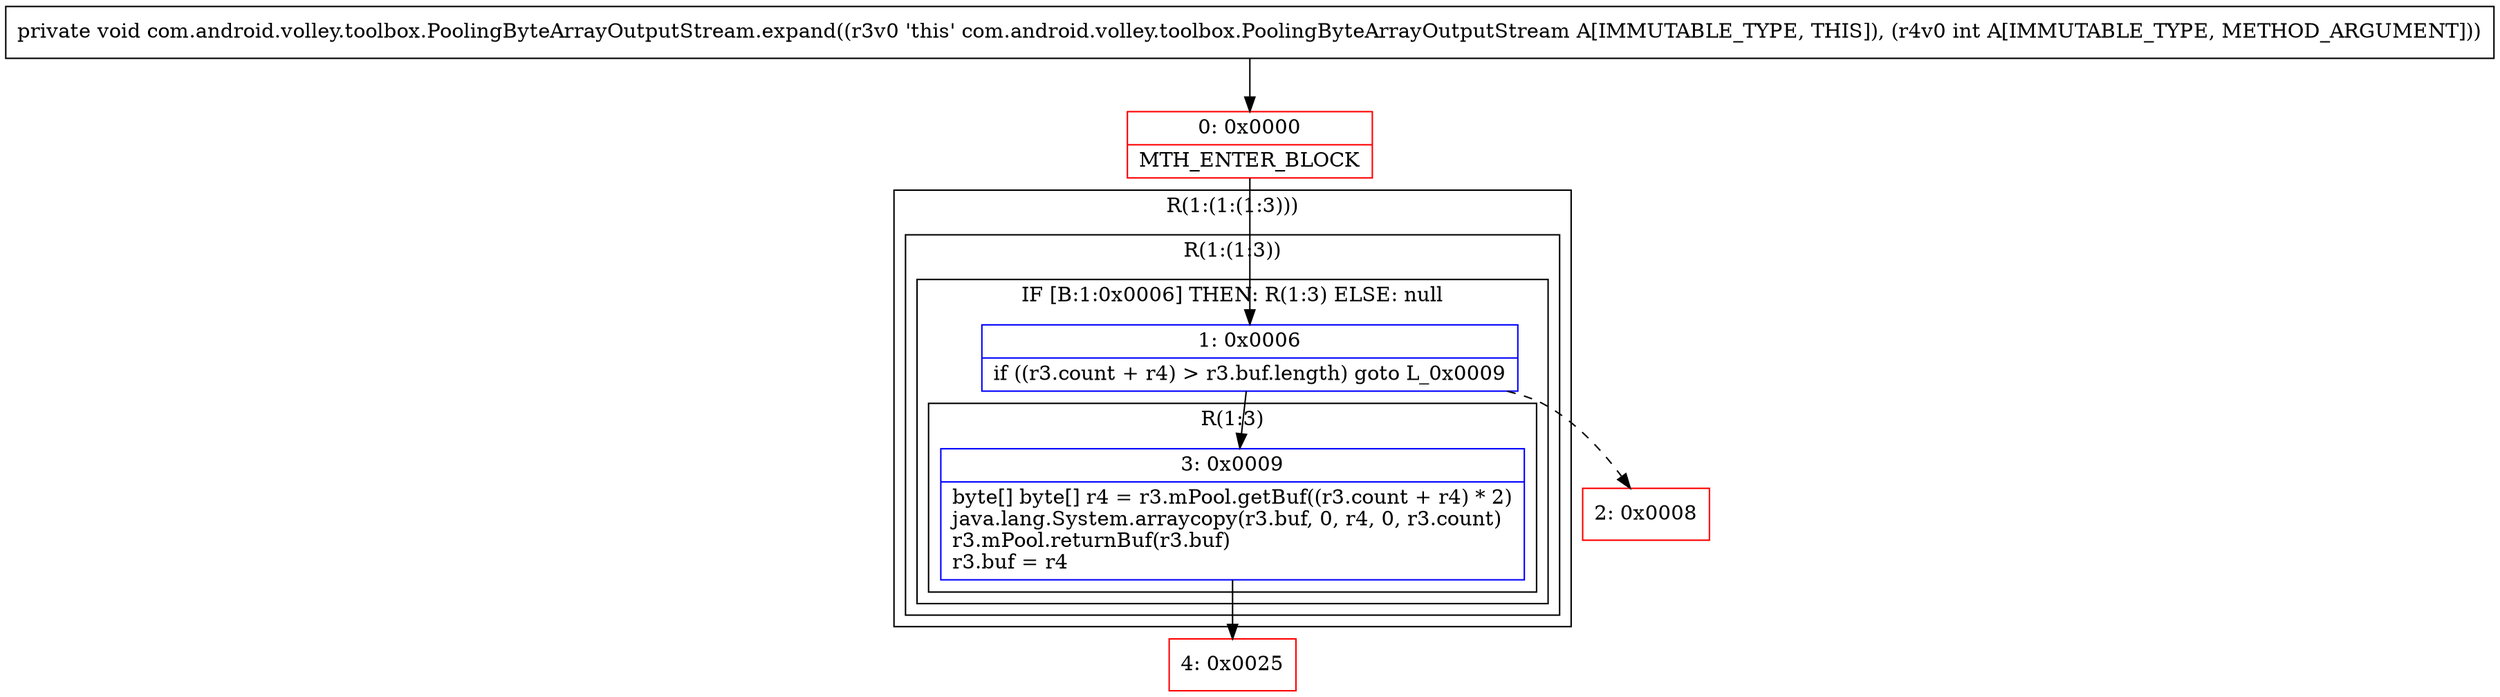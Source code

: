 digraph "CFG forcom.android.volley.toolbox.PoolingByteArrayOutputStream.expand(I)V" {
subgraph cluster_Region_507084265 {
label = "R(1:(1:(1:3)))";
node [shape=record,color=blue];
subgraph cluster_Region_1658929610 {
label = "R(1:(1:3))";
node [shape=record,color=blue];
subgraph cluster_IfRegion_369718420 {
label = "IF [B:1:0x0006] THEN: R(1:3) ELSE: null";
node [shape=record,color=blue];
Node_1 [shape=record,label="{1\:\ 0x0006|if ((r3.count + r4) \> r3.buf.length) goto L_0x0009\l}"];
subgraph cluster_Region_1252357729 {
label = "R(1:3)";
node [shape=record,color=blue];
Node_3 [shape=record,label="{3\:\ 0x0009|byte[] byte[] r4 = r3.mPool.getBuf((r3.count + r4) * 2)\ljava.lang.System.arraycopy(r3.buf, 0, r4, 0, r3.count)\lr3.mPool.returnBuf(r3.buf)\lr3.buf = r4\l}"];
}
}
}
}
Node_0 [shape=record,color=red,label="{0\:\ 0x0000|MTH_ENTER_BLOCK\l}"];
Node_2 [shape=record,color=red,label="{2\:\ 0x0008}"];
Node_4 [shape=record,color=red,label="{4\:\ 0x0025}"];
MethodNode[shape=record,label="{private void com.android.volley.toolbox.PoolingByteArrayOutputStream.expand((r3v0 'this' com.android.volley.toolbox.PoolingByteArrayOutputStream A[IMMUTABLE_TYPE, THIS]), (r4v0 int A[IMMUTABLE_TYPE, METHOD_ARGUMENT])) }"];
MethodNode -> Node_0;
Node_1 -> Node_2[style=dashed];
Node_1 -> Node_3;
Node_3 -> Node_4;
Node_0 -> Node_1;
}

